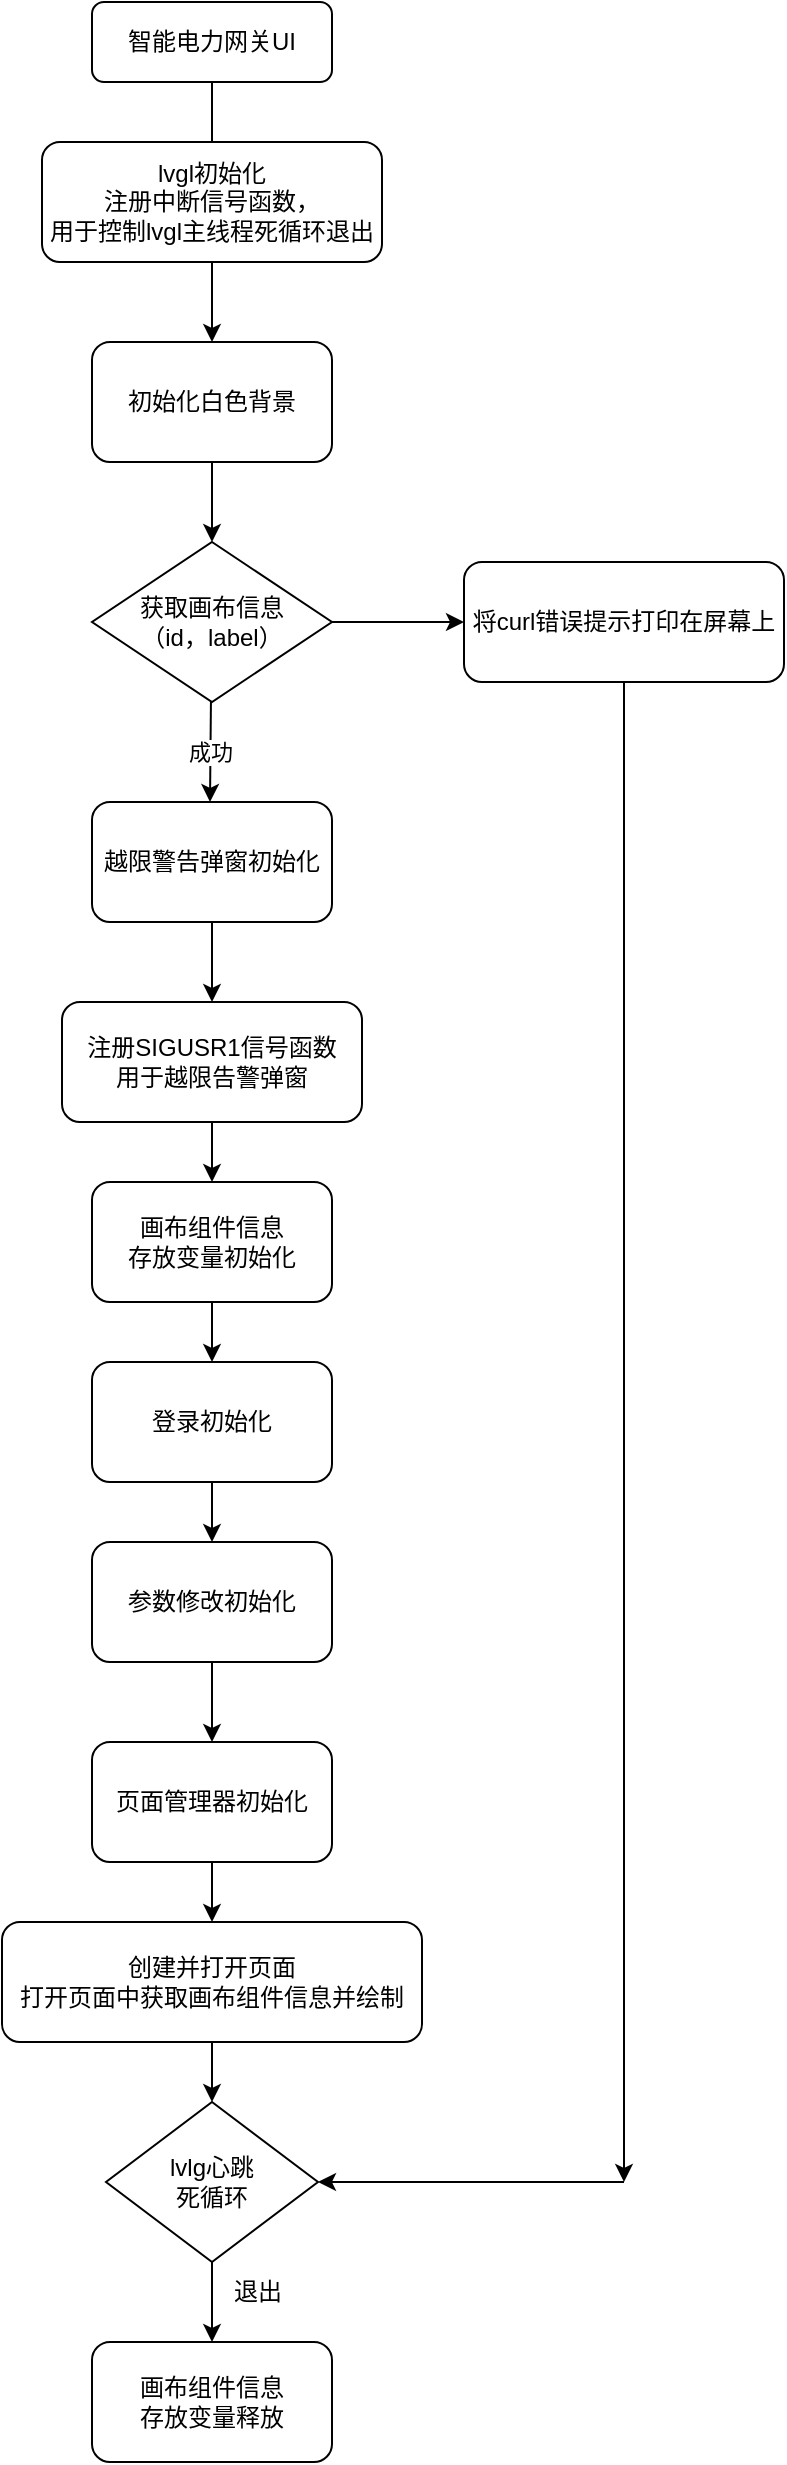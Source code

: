 <mxfile version="21.2.7" type="github">
  <diagram id="C5RBs43oDa-KdzZeNtuy" name="Page-1">
    <mxGraphModel dx="1509" dy="804" grid="1" gridSize="10" guides="1" tooltips="1" connect="1" arrows="1" fold="1" page="1" pageScale="1" pageWidth="1169" pageHeight="1654" math="0" shadow="0">
      <root>
        <mxCell id="WIyWlLk6GJQsqaUBKTNV-0" />
        <mxCell id="WIyWlLk6GJQsqaUBKTNV-1" parent="WIyWlLk6GJQsqaUBKTNV-0" />
        <mxCell id="WIyWlLk6GJQsqaUBKTNV-2" value="" style="rounded=0;html=1;jettySize=auto;orthogonalLoop=1;fontSize=11;endArrow=block;endFill=0;endSize=8;strokeWidth=1;shadow=0;labelBackgroundColor=none;edgeStyle=orthogonalEdgeStyle;" parent="WIyWlLk6GJQsqaUBKTNV-1" source="WIyWlLk6GJQsqaUBKTNV-3" edge="1">
          <mxGeometry relative="1" as="geometry">
            <mxPoint x="414" y="110" as="targetPoint" />
          </mxGeometry>
        </mxCell>
        <mxCell id="WIyWlLk6GJQsqaUBKTNV-3" value="智能电力网关UI" style="rounded=1;whiteSpace=wrap;html=1;fontSize=12;glass=0;strokeWidth=1;shadow=0;" parent="WIyWlLk6GJQsqaUBKTNV-1" vertex="1">
          <mxGeometry x="354" y="20" width="120" height="40" as="geometry" />
        </mxCell>
        <mxCell id="pKjaNHmpSQ1lj8WY1IrW-2" value="" style="edgeStyle=orthogonalEdgeStyle;rounded=0;orthogonalLoop=1;jettySize=auto;html=1;" edge="1" parent="WIyWlLk6GJQsqaUBKTNV-1" source="pKjaNHmpSQ1lj8WY1IrW-0" target="pKjaNHmpSQ1lj8WY1IrW-1">
          <mxGeometry relative="1" as="geometry" />
        </mxCell>
        <mxCell id="pKjaNHmpSQ1lj8WY1IrW-0" value="lvgl初始化&lt;br&gt;注册中断信号函数，&lt;br&gt;用于控制lvgl主线程死循环退出" style="rounded=1;whiteSpace=wrap;html=1;" vertex="1" parent="WIyWlLk6GJQsqaUBKTNV-1">
          <mxGeometry x="329" y="90" width="170" height="60" as="geometry" />
        </mxCell>
        <mxCell id="pKjaNHmpSQ1lj8WY1IrW-28" value="" style="edgeStyle=orthogonalEdgeStyle;rounded=0;orthogonalLoop=1;jettySize=auto;html=1;" edge="1" parent="WIyWlLk6GJQsqaUBKTNV-1" source="pKjaNHmpSQ1lj8WY1IrW-1" target="pKjaNHmpSQ1lj8WY1IrW-5">
          <mxGeometry relative="1" as="geometry" />
        </mxCell>
        <mxCell id="pKjaNHmpSQ1lj8WY1IrW-1" value="初始化白色背景" style="rounded=1;whiteSpace=wrap;html=1;" vertex="1" parent="WIyWlLk6GJQsqaUBKTNV-1">
          <mxGeometry x="354" y="190" width="120" height="60" as="geometry" />
        </mxCell>
        <mxCell id="pKjaNHmpSQ1lj8WY1IrW-36" value="" style="edgeStyle=orthogonalEdgeStyle;rounded=0;orthogonalLoop=1;jettySize=auto;html=1;" edge="1" parent="WIyWlLk6GJQsqaUBKTNV-1" source="pKjaNHmpSQ1lj8WY1IrW-5" target="pKjaNHmpSQ1lj8WY1IrW-35">
          <mxGeometry relative="1" as="geometry" />
        </mxCell>
        <mxCell id="pKjaNHmpSQ1lj8WY1IrW-5" value="获取画布信息&lt;br style=&quot;border-color: var(--border-color);&quot;&gt;（id，label）" style="rhombus;whiteSpace=wrap;html=1;" vertex="1" parent="WIyWlLk6GJQsqaUBKTNV-1">
          <mxGeometry x="354" y="290" width="120" height="80" as="geometry" />
        </mxCell>
        <mxCell id="pKjaNHmpSQ1lj8WY1IrW-19" value="" style="edgeStyle=orthogonalEdgeStyle;rounded=0;orthogonalLoop=1;jettySize=auto;html=1;" edge="1" parent="WIyWlLk6GJQsqaUBKTNV-1" source="pKjaNHmpSQ1lj8WY1IrW-6" target="pKjaNHmpSQ1lj8WY1IrW-16">
          <mxGeometry relative="1" as="geometry" />
        </mxCell>
        <mxCell id="pKjaNHmpSQ1lj8WY1IrW-6" value="注册SIGUSR1信号函数&lt;br&gt;用于越限告警弹窗" style="rounded=1;whiteSpace=wrap;html=1;" vertex="1" parent="WIyWlLk6GJQsqaUBKTNV-1">
          <mxGeometry x="339" y="520" width="150" height="60" as="geometry" />
        </mxCell>
        <mxCell id="pKjaNHmpSQ1lj8WY1IrW-14" value="" style="endArrow=classic;html=1;rounded=0;" edge="1" parent="WIyWlLk6GJQsqaUBKTNV-1">
          <mxGeometry relative="1" as="geometry">
            <mxPoint x="413.47" y="370" as="sourcePoint" />
            <mxPoint x="413" y="420" as="targetPoint" />
          </mxGeometry>
        </mxCell>
        <mxCell id="pKjaNHmpSQ1lj8WY1IrW-15" value="成功" style="edgeLabel;resizable=0;html=1;align=center;verticalAlign=middle;" connectable="0" vertex="1" parent="pKjaNHmpSQ1lj8WY1IrW-14">
          <mxGeometry relative="1" as="geometry" />
        </mxCell>
        <mxCell id="pKjaNHmpSQ1lj8WY1IrW-24" value="" style="edgeStyle=orthogonalEdgeStyle;rounded=0;orthogonalLoop=1;jettySize=auto;html=1;" edge="1" parent="WIyWlLk6GJQsqaUBKTNV-1" source="pKjaNHmpSQ1lj8WY1IrW-16" target="pKjaNHmpSQ1lj8WY1IrW-20">
          <mxGeometry relative="1" as="geometry" />
        </mxCell>
        <mxCell id="pKjaNHmpSQ1lj8WY1IrW-16" value="画布组件信息&lt;br&gt;存放变量初始化" style="rounded=1;whiteSpace=wrap;html=1;" vertex="1" parent="WIyWlLk6GJQsqaUBKTNV-1">
          <mxGeometry x="354" y="610" width="120" height="60" as="geometry" />
        </mxCell>
        <mxCell id="pKjaNHmpSQ1lj8WY1IrW-18" value="" style="edgeStyle=orthogonalEdgeStyle;rounded=0;orthogonalLoop=1;jettySize=auto;html=1;" edge="1" parent="WIyWlLk6GJQsqaUBKTNV-1" source="pKjaNHmpSQ1lj8WY1IrW-17" target="pKjaNHmpSQ1lj8WY1IrW-6">
          <mxGeometry relative="1" as="geometry" />
        </mxCell>
        <mxCell id="pKjaNHmpSQ1lj8WY1IrW-17" value="越限警告弹窗初始化" style="rounded=1;whiteSpace=wrap;html=1;" vertex="1" parent="WIyWlLk6GJQsqaUBKTNV-1">
          <mxGeometry x="354" y="420" width="120" height="60" as="geometry" />
        </mxCell>
        <mxCell id="pKjaNHmpSQ1lj8WY1IrW-25" value="" style="edgeStyle=orthogonalEdgeStyle;rounded=0;orthogonalLoop=1;jettySize=auto;html=1;" edge="1" parent="WIyWlLk6GJQsqaUBKTNV-1" source="pKjaNHmpSQ1lj8WY1IrW-20" target="pKjaNHmpSQ1lj8WY1IrW-21">
          <mxGeometry relative="1" as="geometry" />
        </mxCell>
        <mxCell id="pKjaNHmpSQ1lj8WY1IrW-20" value="登录初始化" style="rounded=1;whiteSpace=wrap;html=1;" vertex="1" parent="WIyWlLk6GJQsqaUBKTNV-1">
          <mxGeometry x="354" y="700" width="120" height="60" as="geometry" />
        </mxCell>
        <mxCell id="pKjaNHmpSQ1lj8WY1IrW-26" value="" style="edgeStyle=orthogonalEdgeStyle;rounded=0;orthogonalLoop=1;jettySize=auto;html=1;" edge="1" parent="WIyWlLk6GJQsqaUBKTNV-1" source="pKjaNHmpSQ1lj8WY1IrW-21" target="pKjaNHmpSQ1lj8WY1IrW-22">
          <mxGeometry relative="1" as="geometry" />
        </mxCell>
        <mxCell id="pKjaNHmpSQ1lj8WY1IrW-21" value="参数修改初始化" style="rounded=1;whiteSpace=wrap;html=1;" vertex="1" parent="WIyWlLk6GJQsqaUBKTNV-1">
          <mxGeometry x="354" y="790" width="120" height="60" as="geometry" />
        </mxCell>
        <mxCell id="pKjaNHmpSQ1lj8WY1IrW-27" value="" style="edgeStyle=orthogonalEdgeStyle;rounded=0;orthogonalLoop=1;jettySize=auto;html=1;" edge="1" parent="WIyWlLk6GJQsqaUBKTNV-1" source="pKjaNHmpSQ1lj8WY1IrW-22" target="pKjaNHmpSQ1lj8WY1IrW-23">
          <mxGeometry relative="1" as="geometry" />
        </mxCell>
        <mxCell id="pKjaNHmpSQ1lj8WY1IrW-22" value="页面管理器初始化" style="rounded=1;whiteSpace=wrap;html=1;" vertex="1" parent="WIyWlLk6GJQsqaUBKTNV-1">
          <mxGeometry x="354" y="890" width="120" height="60" as="geometry" />
        </mxCell>
        <mxCell id="pKjaNHmpSQ1lj8WY1IrW-32" value="" style="edgeStyle=orthogonalEdgeStyle;rounded=0;orthogonalLoop=1;jettySize=auto;html=1;" edge="1" parent="WIyWlLk6GJQsqaUBKTNV-1" source="pKjaNHmpSQ1lj8WY1IrW-23" target="pKjaNHmpSQ1lj8WY1IrW-30">
          <mxGeometry relative="1" as="geometry" />
        </mxCell>
        <mxCell id="pKjaNHmpSQ1lj8WY1IrW-23" value="创建并打开页面&lt;br&gt;打开页面中获取画布组件信息并绘制" style="rounded=1;whiteSpace=wrap;html=1;" vertex="1" parent="WIyWlLk6GJQsqaUBKTNV-1">
          <mxGeometry x="309" y="980" width="210" height="60" as="geometry" />
        </mxCell>
        <mxCell id="pKjaNHmpSQ1lj8WY1IrW-33" value="" style="edgeStyle=orthogonalEdgeStyle;rounded=0;orthogonalLoop=1;jettySize=auto;html=1;" edge="1" parent="WIyWlLk6GJQsqaUBKTNV-1" source="pKjaNHmpSQ1lj8WY1IrW-30" target="pKjaNHmpSQ1lj8WY1IrW-31">
          <mxGeometry relative="1" as="geometry" />
        </mxCell>
        <mxCell id="pKjaNHmpSQ1lj8WY1IrW-30" value="lvlg心跳&lt;br&gt;死循环" style="rhombus;whiteSpace=wrap;html=1;" vertex="1" parent="WIyWlLk6GJQsqaUBKTNV-1">
          <mxGeometry x="361" y="1070" width="106" height="80" as="geometry" />
        </mxCell>
        <mxCell id="pKjaNHmpSQ1lj8WY1IrW-31" value="画布组件信息&lt;br style=&quot;border-color: var(--border-color);&quot;&gt;存放变量释放" style="rounded=1;whiteSpace=wrap;html=1;" vertex="1" parent="WIyWlLk6GJQsqaUBKTNV-1">
          <mxGeometry x="354" y="1190" width="120" height="60" as="geometry" />
        </mxCell>
        <mxCell id="pKjaNHmpSQ1lj8WY1IrW-34" value="退出" style="text;html=1;strokeColor=none;fillColor=none;align=center;verticalAlign=middle;whiteSpace=wrap;rounded=0;" vertex="1" parent="WIyWlLk6GJQsqaUBKTNV-1">
          <mxGeometry x="407" y="1150" width="60" height="30" as="geometry" />
        </mxCell>
        <mxCell id="pKjaNHmpSQ1lj8WY1IrW-42" style="edgeStyle=orthogonalEdgeStyle;rounded=0;orthogonalLoop=1;jettySize=auto;html=1;" edge="1" parent="WIyWlLk6GJQsqaUBKTNV-1" source="pKjaNHmpSQ1lj8WY1IrW-35">
          <mxGeometry relative="1" as="geometry">
            <mxPoint x="620" y="1110" as="targetPoint" />
          </mxGeometry>
        </mxCell>
        <mxCell id="pKjaNHmpSQ1lj8WY1IrW-35" value="将curl错误提示打印在屏幕上" style="rounded=1;whiteSpace=wrap;html=1;" vertex="1" parent="WIyWlLk6GJQsqaUBKTNV-1">
          <mxGeometry x="540" y="300" width="160" height="60" as="geometry" />
        </mxCell>
        <mxCell id="pKjaNHmpSQ1lj8WY1IrW-43" value="" style="endArrow=classic;html=1;rounded=0;" edge="1" parent="WIyWlLk6GJQsqaUBKTNV-1">
          <mxGeometry width="50" height="50" relative="1" as="geometry">
            <mxPoint x="620" y="1110" as="sourcePoint" />
            <mxPoint x="467" y="1110" as="targetPoint" />
          </mxGeometry>
        </mxCell>
      </root>
    </mxGraphModel>
  </diagram>
</mxfile>
